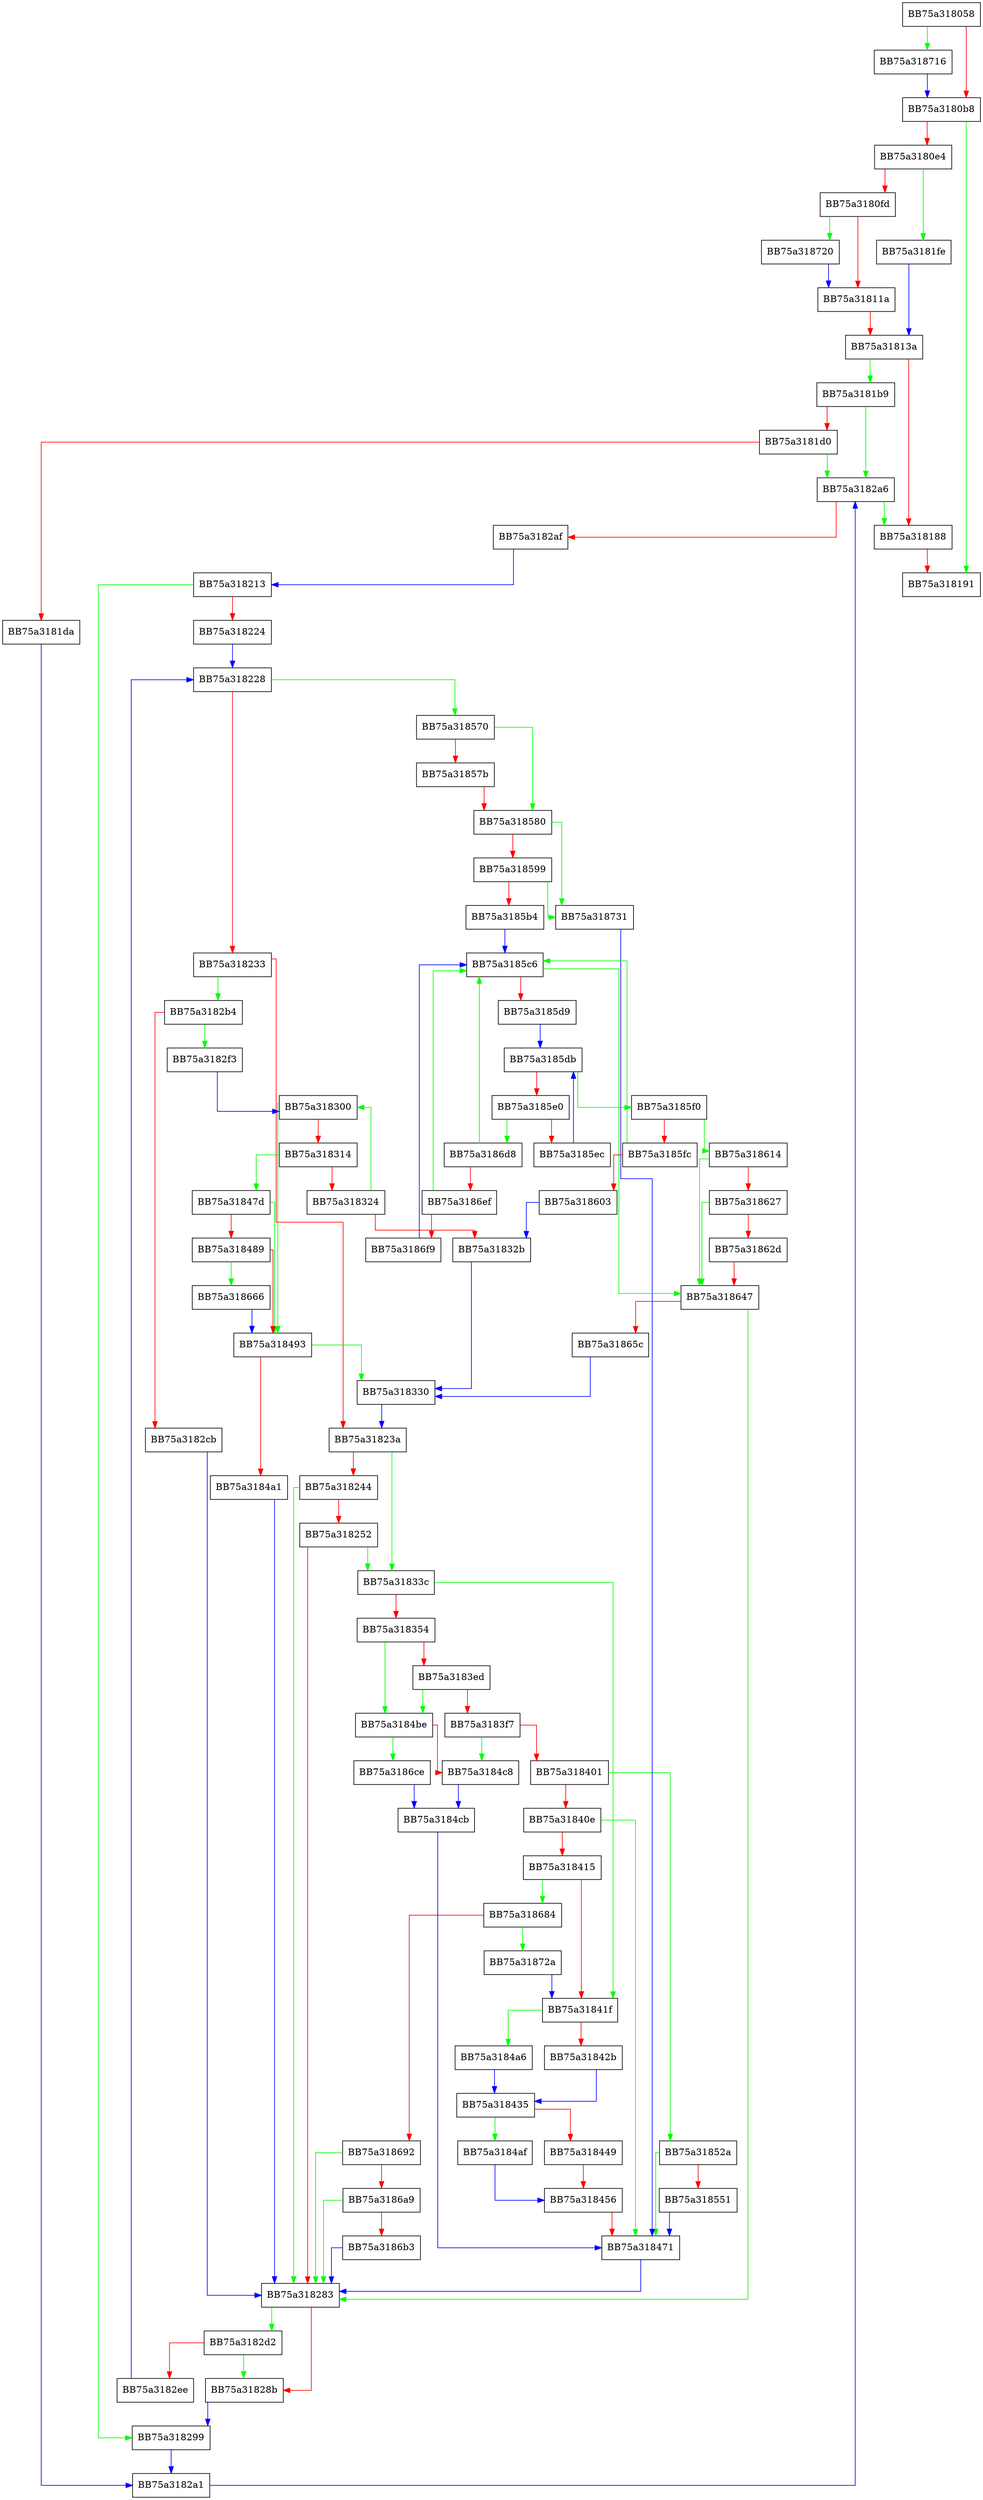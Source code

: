 digraph AddToResults {
  node [shape="box"];
  graph [splines=ortho];
  BB75a318058 -> BB75a318716 [color="green"];
  BB75a318058 -> BB75a3180b8 [color="red"];
  BB75a3180b8 -> BB75a318191 [color="green"];
  BB75a3180b8 -> BB75a3180e4 [color="red"];
  BB75a3180e4 -> BB75a3181fe [color="green"];
  BB75a3180e4 -> BB75a3180fd [color="red"];
  BB75a3180fd -> BB75a318720 [color="green"];
  BB75a3180fd -> BB75a31811a [color="red"];
  BB75a31811a -> BB75a31813a [color="red"];
  BB75a31813a -> BB75a3181b9 [color="green"];
  BB75a31813a -> BB75a318188 [color="red"];
  BB75a318188 -> BB75a318191 [color="red"];
  BB75a3181b9 -> BB75a3182a6 [color="green"];
  BB75a3181b9 -> BB75a3181d0 [color="red"];
  BB75a3181d0 -> BB75a3182a6 [color="green"];
  BB75a3181d0 -> BB75a3181da [color="red"];
  BB75a3181da -> BB75a3182a1 [color="blue"];
  BB75a3181fe -> BB75a31813a [color="blue"];
  BB75a318213 -> BB75a318299 [color="green"];
  BB75a318213 -> BB75a318224 [color="red"];
  BB75a318224 -> BB75a318228 [color="blue"];
  BB75a318228 -> BB75a318570 [color="green"];
  BB75a318228 -> BB75a318233 [color="red"];
  BB75a318233 -> BB75a3182b4 [color="green"];
  BB75a318233 -> BB75a31823a [color="red"];
  BB75a31823a -> BB75a31833c [color="green"];
  BB75a31823a -> BB75a318244 [color="red"];
  BB75a318244 -> BB75a318283 [color="green"];
  BB75a318244 -> BB75a318252 [color="red"];
  BB75a318252 -> BB75a31833c [color="green"];
  BB75a318252 -> BB75a318283 [color="red"];
  BB75a318283 -> BB75a3182d2 [color="green"];
  BB75a318283 -> BB75a31828b [color="red"];
  BB75a31828b -> BB75a318299 [color="blue"];
  BB75a318299 -> BB75a3182a1 [color="blue"];
  BB75a3182a1 -> BB75a3182a6 [color="blue"];
  BB75a3182a6 -> BB75a318188 [color="green"];
  BB75a3182a6 -> BB75a3182af [color="red"];
  BB75a3182af -> BB75a318213 [color="blue"];
  BB75a3182b4 -> BB75a3182f3 [color="green"];
  BB75a3182b4 -> BB75a3182cb [color="red"];
  BB75a3182cb -> BB75a318283 [color="blue"];
  BB75a3182d2 -> BB75a31828b [color="green"];
  BB75a3182d2 -> BB75a3182ee [color="red"];
  BB75a3182ee -> BB75a318228 [color="blue"];
  BB75a3182f3 -> BB75a318300 [color="blue"];
  BB75a318300 -> BB75a318493 [color="green"];
  BB75a318300 -> BB75a318314 [color="red"];
  BB75a318314 -> BB75a31847d [color="green"];
  BB75a318314 -> BB75a318324 [color="red"];
  BB75a318324 -> BB75a318300 [color="green"];
  BB75a318324 -> BB75a31832b [color="red"];
  BB75a31832b -> BB75a318330 [color="blue"];
  BB75a318330 -> BB75a31823a [color="blue"];
  BB75a31833c -> BB75a31841f [color="green"];
  BB75a31833c -> BB75a318354 [color="red"];
  BB75a318354 -> BB75a3184be [color="green"];
  BB75a318354 -> BB75a3183ed [color="red"];
  BB75a3183ed -> BB75a3184be [color="green"];
  BB75a3183ed -> BB75a3183f7 [color="red"];
  BB75a3183f7 -> BB75a3184c8 [color="green"];
  BB75a3183f7 -> BB75a318401 [color="red"];
  BB75a318401 -> BB75a31852a [color="green"];
  BB75a318401 -> BB75a31840e [color="red"];
  BB75a31840e -> BB75a318471 [color="green"];
  BB75a31840e -> BB75a318415 [color="red"];
  BB75a318415 -> BB75a318684 [color="green"];
  BB75a318415 -> BB75a31841f [color="red"];
  BB75a31841f -> BB75a3184a6 [color="green"];
  BB75a31841f -> BB75a31842b [color="red"];
  BB75a31842b -> BB75a318435 [color="blue"];
  BB75a318435 -> BB75a3184af [color="green"];
  BB75a318435 -> BB75a318449 [color="red"];
  BB75a318449 -> BB75a318456 [color="red"];
  BB75a318456 -> BB75a318471 [color="red"];
  BB75a318471 -> BB75a318283 [color="blue"];
  BB75a31847d -> BB75a318493 [color="green"];
  BB75a31847d -> BB75a318489 [color="red"];
  BB75a318489 -> BB75a318666 [color="green"];
  BB75a318489 -> BB75a318493 [color="red"];
  BB75a318493 -> BB75a318330 [color="green"];
  BB75a318493 -> BB75a3184a1 [color="red"];
  BB75a3184a1 -> BB75a318283 [color="blue"];
  BB75a3184a6 -> BB75a318435 [color="blue"];
  BB75a3184af -> BB75a318456 [color="blue"];
  BB75a3184be -> BB75a3186ce [color="green"];
  BB75a3184be -> BB75a3184c8 [color="red"];
  BB75a3184c8 -> BB75a3184cb [color="blue"];
  BB75a3184cb -> BB75a318471 [color="blue"];
  BB75a31852a -> BB75a318471 [color="green"];
  BB75a31852a -> BB75a318551 [color="red"];
  BB75a318551 -> BB75a318471 [color="blue"];
  BB75a318570 -> BB75a318580 [color="green"];
  BB75a318570 -> BB75a31857b [color="red"];
  BB75a31857b -> BB75a318580 [color="red"];
  BB75a318580 -> BB75a318731 [color="green"];
  BB75a318580 -> BB75a318599 [color="red"];
  BB75a318599 -> BB75a318731 [color="green"];
  BB75a318599 -> BB75a3185b4 [color="red"];
  BB75a3185b4 -> BB75a3185c6 [color="blue"];
  BB75a3185c6 -> BB75a318647 [color="green"];
  BB75a3185c6 -> BB75a3185d9 [color="red"];
  BB75a3185d9 -> BB75a3185db [color="blue"];
  BB75a3185db -> BB75a3185f0 [color="green"];
  BB75a3185db -> BB75a3185e0 [color="red"];
  BB75a3185e0 -> BB75a3186d8 [color="green"];
  BB75a3185e0 -> BB75a3185ec [color="red"];
  BB75a3185ec -> BB75a3185db [color="blue"];
  BB75a3185f0 -> BB75a318614 [color="green"];
  BB75a3185f0 -> BB75a3185fc [color="red"];
  BB75a3185fc -> BB75a3185c6 [color="green"];
  BB75a3185fc -> BB75a318603 [color="red"];
  BB75a318603 -> BB75a31832b [color="blue"];
  BB75a318614 -> BB75a318647 [color="green"];
  BB75a318614 -> BB75a318627 [color="red"];
  BB75a318627 -> BB75a318647 [color="green"];
  BB75a318627 -> BB75a31862d [color="red"];
  BB75a31862d -> BB75a318647 [color="red"];
  BB75a318647 -> BB75a318283 [color="green"];
  BB75a318647 -> BB75a31865c [color="red"];
  BB75a31865c -> BB75a318330 [color="blue"];
  BB75a318666 -> BB75a318493 [color="blue"];
  BB75a318684 -> BB75a31872a [color="green"];
  BB75a318684 -> BB75a318692 [color="red"];
  BB75a318692 -> BB75a318283 [color="green"];
  BB75a318692 -> BB75a3186a9 [color="red"];
  BB75a3186a9 -> BB75a318283 [color="green"];
  BB75a3186a9 -> BB75a3186b3 [color="red"];
  BB75a3186b3 -> BB75a318283 [color="blue"];
  BB75a3186ce -> BB75a3184cb [color="blue"];
  BB75a3186d8 -> BB75a3185c6 [color="green"];
  BB75a3186d8 -> BB75a3186ef [color="red"];
  BB75a3186ef -> BB75a3185c6 [color="green"];
  BB75a3186ef -> BB75a3186f9 [color="red"];
  BB75a3186f9 -> BB75a3185c6 [color="blue"];
  BB75a318716 -> BB75a3180b8 [color="blue"];
  BB75a318720 -> BB75a31811a [color="blue"];
  BB75a31872a -> BB75a31841f [color="blue"];
  BB75a318731 -> BB75a318471 [color="blue"];
}